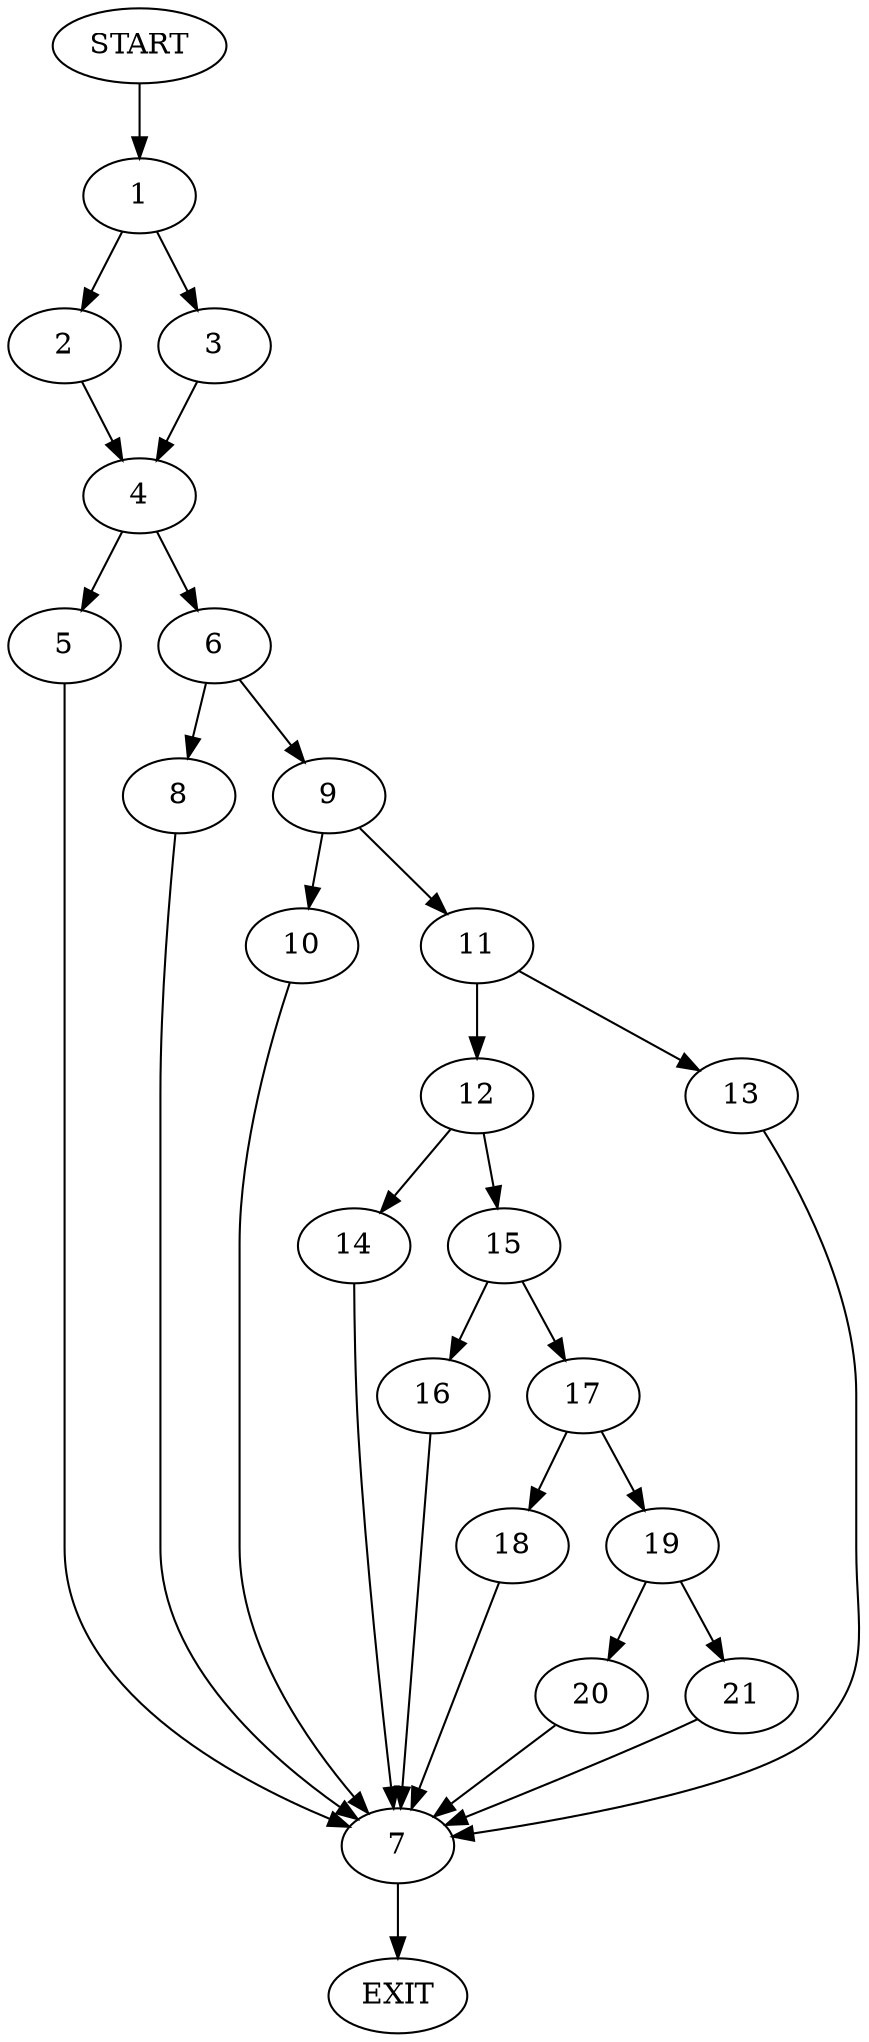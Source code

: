 digraph {
0 [label="START"]
22 [label="EXIT"]
0 -> 1
1 -> 2
1 -> 3
3 -> 4
2 -> 4
4 -> 5
4 -> 6
5 -> 7
6 -> 8
6 -> 9
7 -> 22
9 -> 10
9 -> 11
8 -> 7
11 -> 12
11 -> 13
10 -> 7
13 -> 7
12 -> 14
12 -> 15
14 -> 7
15 -> 16
15 -> 17
16 -> 7
17 -> 18
17 -> 19
18 -> 7
19 -> 20
19 -> 21
21 -> 7
20 -> 7
}
